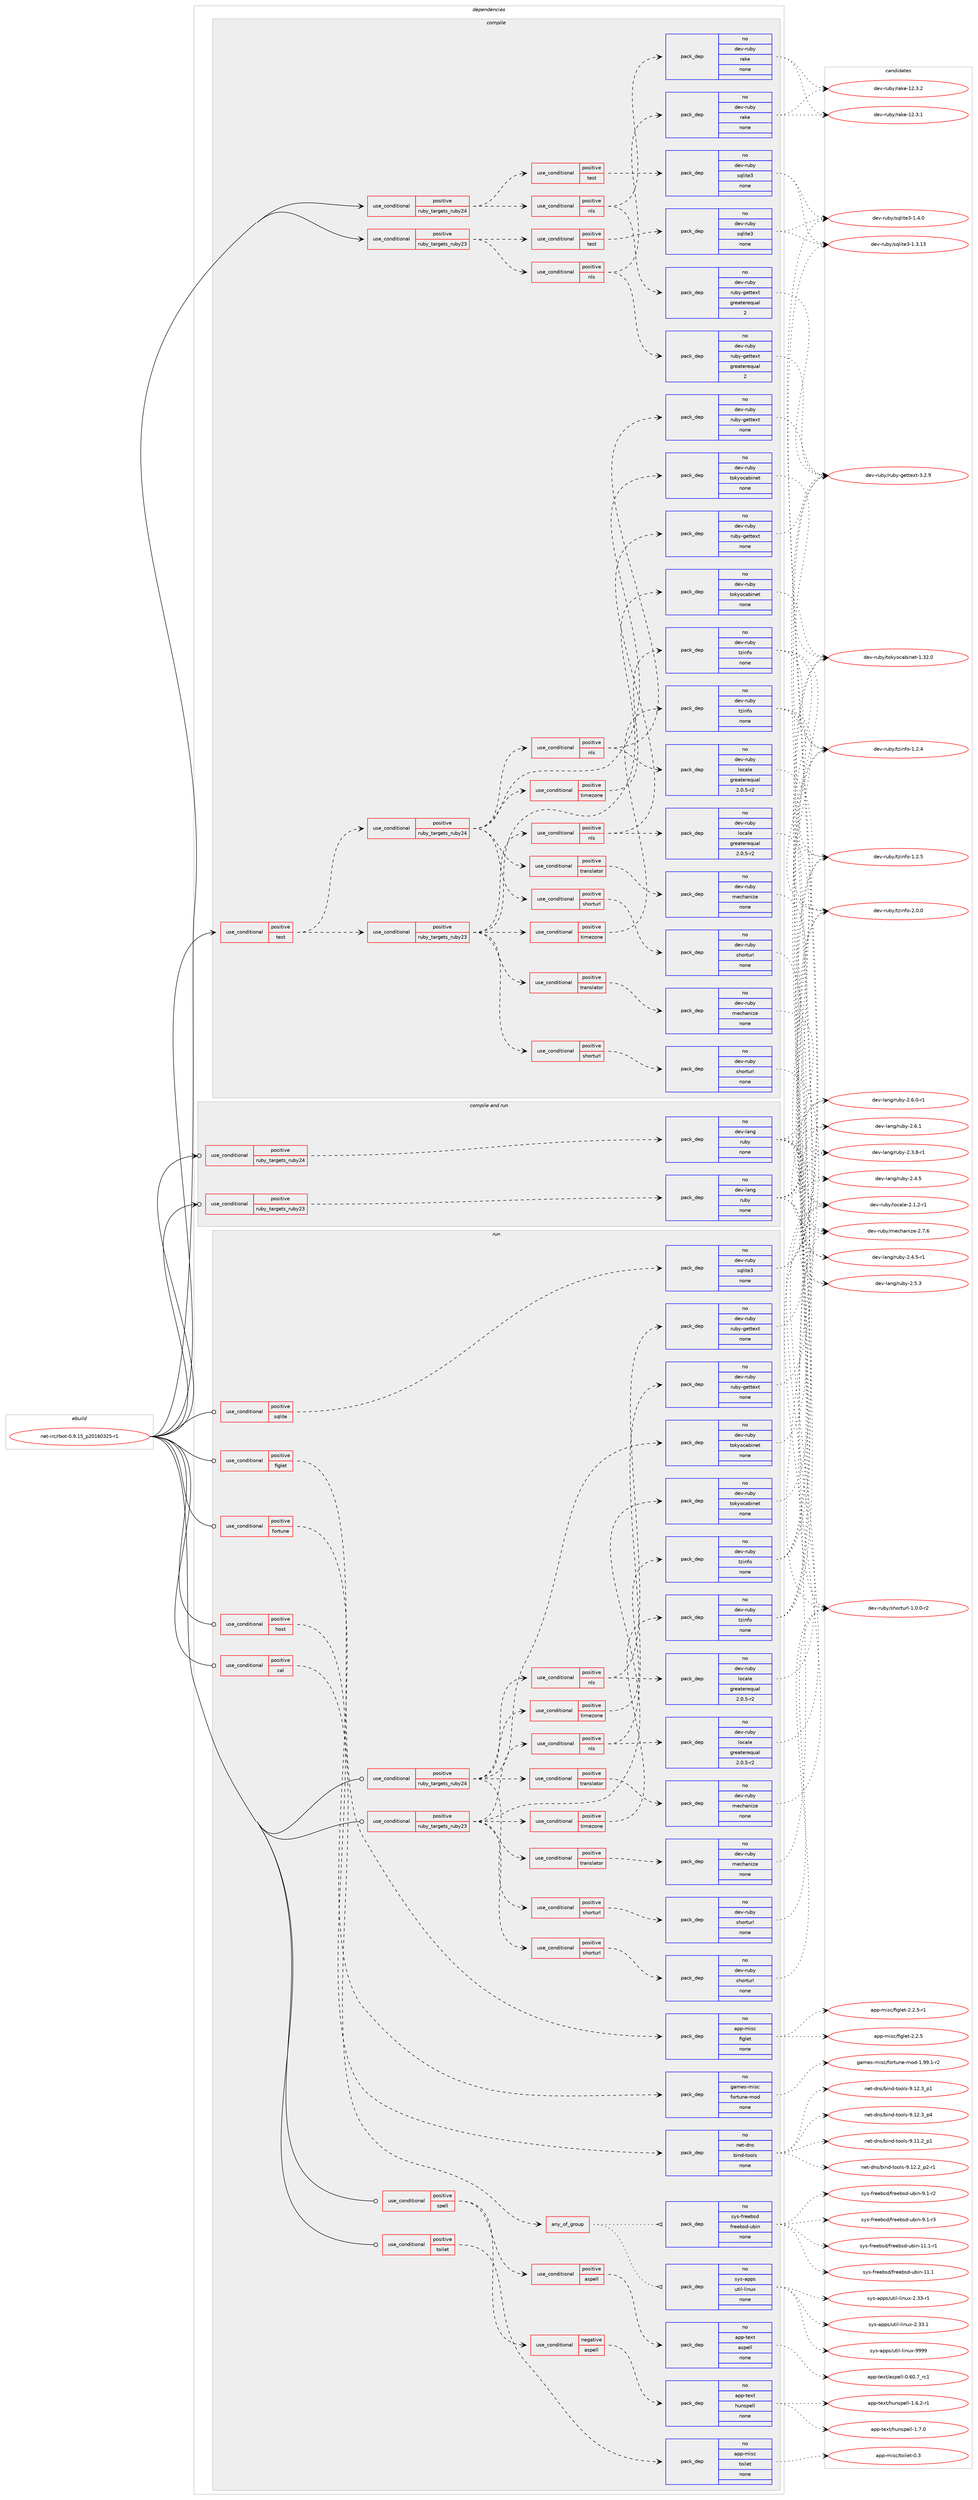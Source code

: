 digraph prolog {

# *************
# Graph options
# *************

newrank=true;
concentrate=true;
compound=true;
graph [rankdir=LR,fontname=Helvetica,fontsize=10,ranksep=1.5];#, ranksep=2.5, nodesep=0.2];
edge  [arrowhead=vee];
node  [fontname=Helvetica,fontsize=10];

# **********
# The ebuild
# **********

subgraph cluster_leftcol {
color=gray;
rank=same;
label=<<i>ebuild</i>>;
id [label="net-irc/rbot-0.9.15_p20160325-r1", color=red, width=4, href="../net-irc/rbot-0.9.15_p20160325-r1.svg"];
}

# ****************
# The dependencies
# ****************

subgraph cluster_midcol {
color=gray;
label=<<i>dependencies</i>>;
subgraph cluster_compile {
fillcolor="#eeeeee";
style=filled;
label=<<i>compile</i>>;
subgraph cond445640 {
dependency1657510 [label=<<TABLE BORDER="0" CELLBORDER="1" CELLSPACING="0" CELLPADDING="4"><TR><TD ROWSPAN="3" CELLPADDING="10">use_conditional</TD></TR><TR><TD>positive</TD></TR><TR><TD>ruby_targets_ruby23</TD></TR></TABLE>>, shape=none, color=red];
subgraph cond445641 {
dependency1657511 [label=<<TABLE BORDER="0" CELLBORDER="1" CELLSPACING="0" CELLPADDING="4"><TR><TD ROWSPAN="3" CELLPADDING="10">use_conditional</TD></TR><TR><TD>positive</TD></TR><TR><TD>test</TD></TR></TABLE>>, shape=none, color=red];
subgraph pack1185011 {
dependency1657512 [label=<<TABLE BORDER="0" CELLBORDER="1" CELLSPACING="0" CELLPADDING="4" WIDTH="220"><TR><TD ROWSPAN="6" CELLPADDING="30">pack_dep</TD></TR><TR><TD WIDTH="110">no</TD></TR><TR><TD>dev-ruby</TD></TR><TR><TD>sqlite3</TD></TR><TR><TD>none</TD></TR><TR><TD></TD></TR></TABLE>>, shape=none, color=blue];
}
dependency1657511:e -> dependency1657512:w [weight=20,style="dashed",arrowhead="vee"];
}
dependency1657510:e -> dependency1657511:w [weight=20,style="dashed",arrowhead="vee"];
subgraph cond445642 {
dependency1657513 [label=<<TABLE BORDER="0" CELLBORDER="1" CELLSPACING="0" CELLPADDING="4"><TR><TD ROWSPAN="3" CELLPADDING="10">use_conditional</TD></TR><TR><TD>positive</TD></TR><TR><TD>nls</TD></TR></TABLE>>, shape=none, color=red];
subgraph pack1185012 {
dependency1657514 [label=<<TABLE BORDER="0" CELLBORDER="1" CELLSPACING="0" CELLPADDING="4" WIDTH="220"><TR><TD ROWSPAN="6" CELLPADDING="30">pack_dep</TD></TR><TR><TD WIDTH="110">no</TD></TR><TR><TD>dev-ruby</TD></TR><TR><TD>ruby-gettext</TD></TR><TR><TD>greaterequal</TD></TR><TR><TD>2</TD></TR></TABLE>>, shape=none, color=blue];
}
dependency1657513:e -> dependency1657514:w [weight=20,style="dashed",arrowhead="vee"];
subgraph pack1185013 {
dependency1657515 [label=<<TABLE BORDER="0" CELLBORDER="1" CELLSPACING="0" CELLPADDING="4" WIDTH="220"><TR><TD ROWSPAN="6" CELLPADDING="30">pack_dep</TD></TR><TR><TD WIDTH="110">no</TD></TR><TR><TD>dev-ruby</TD></TR><TR><TD>rake</TD></TR><TR><TD>none</TD></TR><TR><TD></TD></TR></TABLE>>, shape=none, color=blue];
}
dependency1657513:e -> dependency1657515:w [weight=20,style="dashed",arrowhead="vee"];
}
dependency1657510:e -> dependency1657513:w [weight=20,style="dashed",arrowhead="vee"];
}
id:e -> dependency1657510:w [weight=20,style="solid",arrowhead="vee"];
subgraph cond445643 {
dependency1657516 [label=<<TABLE BORDER="0" CELLBORDER="1" CELLSPACING="0" CELLPADDING="4"><TR><TD ROWSPAN="3" CELLPADDING="10">use_conditional</TD></TR><TR><TD>positive</TD></TR><TR><TD>ruby_targets_ruby24</TD></TR></TABLE>>, shape=none, color=red];
subgraph cond445644 {
dependency1657517 [label=<<TABLE BORDER="0" CELLBORDER="1" CELLSPACING="0" CELLPADDING="4"><TR><TD ROWSPAN="3" CELLPADDING="10">use_conditional</TD></TR><TR><TD>positive</TD></TR><TR><TD>test</TD></TR></TABLE>>, shape=none, color=red];
subgraph pack1185014 {
dependency1657518 [label=<<TABLE BORDER="0" CELLBORDER="1" CELLSPACING="0" CELLPADDING="4" WIDTH="220"><TR><TD ROWSPAN="6" CELLPADDING="30">pack_dep</TD></TR><TR><TD WIDTH="110">no</TD></TR><TR><TD>dev-ruby</TD></TR><TR><TD>sqlite3</TD></TR><TR><TD>none</TD></TR><TR><TD></TD></TR></TABLE>>, shape=none, color=blue];
}
dependency1657517:e -> dependency1657518:w [weight=20,style="dashed",arrowhead="vee"];
}
dependency1657516:e -> dependency1657517:w [weight=20,style="dashed",arrowhead="vee"];
subgraph cond445645 {
dependency1657519 [label=<<TABLE BORDER="0" CELLBORDER="1" CELLSPACING="0" CELLPADDING="4"><TR><TD ROWSPAN="3" CELLPADDING="10">use_conditional</TD></TR><TR><TD>positive</TD></TR><TR><TD>nls</TD></TR></TABLE>>, shape=none, color=red];
subgraph pack1185015 {
dependency1657520 [label=<<TABLE BORDER="0" CELLBORDER="1" CELLSPACING="0" CELLPADDING="4" WIDTH="220"><TR><TD ROWSPAN="6" CELLPADDING="30">pack_dep</TD></TR><TR><TD WIDTH="110">no</TD></TR><TR><TD>dev-ruby</TD></TR><TR><TD>ruby-gettext</TD></TR><TR><TD>greaterequal</TD></TR><TR><TD>2</TD></TR></TABLE>>, shape=none, color=blue];
}
dependency1657519:e -> dependency1657520:w [weight=20,style="dashed",arrowhead="vee"];
subgraph pack1185016 {
dependency1657521 [label=<<TABLE BORDER="0" CELLBORDER="1" CELLSPACING="0" CELLPADDING="4" WIDTH="220"><TR><TD ROWSPAN="6" CELLPADDING="30">pack_dep</TD></TR><TR><TD WIDTH="110">no</TD></TR><TR><TD>dev-ruby</TD></TR><TR><TD>rake</TD></TR><TR><TD>none</TD></TR><TR><TD></TD></TR></TABLE>>, shape=none, color=blue];
}
dependency1657519:e -> dependency1657521:w [weight=20,style="dashed",arrowhead="vee"];
}
dependency1657516:e -> dependency1657519:w [weight=20,style="dashed",arrowhead="vee"];
}
id:e -> dependency1657516:w [weight=20,style="solid",arrowhead="vee"];
subgraph cond445646 {
dependency1657522 [label=<<TABLE BORDER="0" CELLBORDER="1" CELLSPACING="0" CELLPADDING="4"><TR><TD ROWSPAN="3" CELLPADDING="10">use_conditional</TD></TR><TR><TD>positive</TD></TR><TR><TD>test</TD></TR></TABLE>>, shape=none, color=red];
subgraph cond445647 {
dependency1657523 [label=<<TABLE BORDER="0" CELLBORDER="1" CELLSPACING="0" CELLPADDING="4"><TR><TD ROWSPAN="3" CELLPADDING="10">use_conditional</TD></TR><TR><TD>positive</TD></TR><TR><TD>ruby_targets_ruby23</TD></TR></TABLE>>, shape=none, color=red];
subgraph pack1185017 {
dependency1657524 [label=<<TABLE BORDER="0" CELLBORDER="1" CELLSPACING="0" CELLPADDING="4" WIDTH="220"><TR><TD ROWSPAN="6" CELLPADDING="30">pack_dep</TD></TR><TR><TD WIDTH="110">no</TD></TR><TR><TD>dev-ruby</TD></TR><TR><TD>tokyocabinet</TD></TR><TR><TD>none</TD></TR><TR><TD></TD></TR></TABLE>>, shape=none, color=blue];
}
dependency1657523:e -> dependency1657524:w [weight=20,style="dashed",arrowhead="vee"];
subgraph cond445648 {
dependency1657525 [label=<<TABLE BORDER="0" CELLBORDER="1" CELLSPACING="0" CELLPADDING="4"><TR><TD ROWSPAN="3" CELLPADDING="10">use_conditional</TD></TR><TR><TD>positive</TD></TR><TR><TD>timezone</TD></TR></TABLE>>, shape=none, color=red];
subgraph pack1185018 {
dependency1657526 [label=<<TABLE BORDER="0" CELLBORDER="1" CELLSPACING="0" CELLPADDING="4" WIDTH="220"><TR><TD ROWSPAN="6" CELLPADDING="30">pack_dep</TD></TR><TR><TD WIDTH="110">no</TD></TR><TR><TD>dev-ruby</TD></TR><TR><TD>tzinfo</TD></TR><TR><TD>none</TD></TR><TR><TD></TD></TR></TABLE>>, shape=none, color=blue];
}
dependency1657525:e -> dependency1657526:w [weight=20,style="dashed",arrowhead="vee"];
}
dependency1657523:e -> dependency1657525:w [weight=20,style="dashed",arrowhead="vee"];
subgraph cond445649 {
dependency1657527 [label=<<TABLE BORDER="0" CELLBORDER="1" CELLSPACING="0" CELLPADDING="4"><TR><TD ROWSPAN="3" CELLPADDING="10">use_conditional</TD></TR><TR><TD>positive</TD></TR><TR><TD>translator</TD></TR></TABLE>>, shape=none, color=red];
subgraph pack1185019 {
dependency1657528 [label=<<TABLE BORDER="0" CELLBORDER="1" CELLSPACING="0" CELLPADDING="4" WIDTH="220"><TR><TD ROWSPAN="6" CELLPADDING="30">pack_dep</TD></TR><TR><TD WIDTH="110">no</TD></TR><TR><TD>dev-ruby</TD></TR><TR><TD>mechanize</TD></TR><TR><TD>none</TD></TR><TR><TD></TD></TR></TABLE>>, shape=none, color=blue];
}
dependency1657527:e -> dependency1657528:w [weight=20,style="dashed",arrowhead="vee"];
}
dependency1657523:e -> dependency1657527:w [weight=20,style="dashed",arrowhead="vee"];
subgraph cond445650 {
dependency1657529 [label=<<TABLE BORDER="0" CELLBORDER="1" CELLSPACING="0" CELLPADDING="4"><TR><TD ROWSPAN="3" CELLPADDING="10">use_conditional</TD></TR><TR><TD>positive</TD></TR><TR><TD>shorturl</TD></TR></TABLE>>, shape=none, color=red];
subgraph pack1185020 {
dependency1657530 [label=<<TABLE BORDER="0" CELLBORDER="1" CELLSPACING="0" CELLPADDING="4" WIDTH="220"><TR><TD ROWSPAN="6" CELLPADDING="30">pack_dep</TD></TR><TR><TD WIDTH="110">no</TD></TR><TR><TD>dev-ruby</TD></TR><TR><TD>shorturl</TD></TR><TR><TD>none</TD></TR><TR><TD></TD></TR></TABLE>>, shape=none, color=blue];
}
dependency1657529:e -> dependency1657530:w [weight=20,style="dashed",arrowhead="vee"];
}
dependency1657523:e -> dependency1657529:w [weight=20,style="dashed",arrowhead="vee"];
subgraph cond445651 {
dependency1657531 [label=<<TABLE BORDER="0" CELLBORDER="1" CELLSPACING="0" CELLPADDING="4"><TR><TD ROWSPAN="3" CELLPADDING="10">use_conditional</TD></TR><TR><TD>positive</TD></TR><TR><TD>nls</TD></TR></TABLE>>, shape=none, color=red];
subgraph pack1185021 {
dependency1657532 [label=<<TABLE BORDER="0" CELLBORDER="1" CELLSPACING="0" CELLPADDING="4" WIDTH="220"><TR><TD ROWSPAN="6" CELLPADDING="30">pack_dep</TD></TR><TR><TD WIDTH="110">no</TD></TR><TR><TD>dev-ruby</TD></TR><TR><TD>ruby-gettext</TD></TR><TR><TD>none</TD></TR><TR><TD></TD></TR></TABLE>>, shape=none, color=blue];
}
dependency1657531:e -> dependency1657532:w [weight=20,style="dashed",arrowhead="vee"];
subgraph pack1185022 {
dependency1657533 [label=<<TABLE BORDER="0" CELLBORDER="1" CELLSPACING="0" CELLPADDING="4" WIDTH="220"><TR><TD ROWSPAN="6" CELLPADDING="30">pack_dep</TD></TR><TR><TD WIDTH="110">no</TD></TR><TR><TD>dev-ruby</TD></TR><TR><TD>locale</TD></TR><TR><TD>greaterequal</TD></TR><TR><TD>2.0.5-r2</TD></TR></TABLE>>, shape=none, color=blue];
}
dependency1657531:e -> dependency1657533:w [weight=20,style="dashed",arrowhead="vee"];
}
dependency1657523:e -> dependency1657531:w [weight=20,style="dashed",arrowhead="vee"];
}
dependency1657522:e -> dependency1657523:w [weight=20,style="dashed",arrowhead="vee"];
subgraph cond445652 {
dependency1657534 [label=<<TABLE BORDER="0" CELLBORDER="1" CELLSPACING="0" CELLPADDING="4"><TR><TD ROWSPAN="3" CELLPADDING="10">use_conditional</TD></TR><TR><TD>positive</TD></TR><TR><TD>ruby_targets_ruby24</TD></TR></TABLE>>, shape=none, color=red];
subgraph pack1185023 {
dependency1657535 [label=<<TABLE BORDER="0" CELLBORDER="1" CELLSPACING="0" CELLPADDING="4" WIDTH="220"><TR><TD ROWSPAN="6" CELLPADDING="30">pack_dep</TD></TR><TR><TD WIDTH="110">no</TD></TR><TR><TD>dev-ruby</TD></TR><TR><TD>tokyocabinet</TD></TR><TR><TD>none</TD></TR><TR><TD></TD></TR></TABLE>>, shape=none, color=blue];
}
dependency1657534:e -> dependency1657535:w [weight=20,style="dashed",arrowhead="vee"];
subgraph cond445653 {
dependency1657536 [label=<<TABLE BORDER="0" CELLBORDER="1" CELLSPACING="0" CELLPADDING="4"><TR><TD ROWSPAN="3" CELLPADDING="10">use_conditional</TD></TR><TR><TD>positive</TD></TR><TR><TD>timezone</TD></TR></TABLE>>, shape=none, color=red];
subgraph pack1185024 {
dependency1657537 [label=<<TABLE BORDER="0" CELLBORDER="1" CELLSPACING="0" CELLPADDING="4" WIDTH="220"><TR><TD ROWSPAN="6" CELLPADDING="30">pack_dep</TD></TR><TR><TD WIDTH="110">no</TD></TR><TR><TD>dev-ruby</TD></TR><TR><TD>tzinfo</TD></TR><TR><TD>none</TD></TR><TR><TD></TD></TR></TABLE>>, shape=none, color=blue];
}
dependency1657536:e -> dependency1657537:w [weight=20,style="dashed",arrowhead="vee"];
}
dependency1657534:e -> dependency1657536:w [weight=20,style="dashed",arrowhead="vee"];
subgraph cond445654 {
dependency1657538 [label=<<TABLE BORDER="0" CELLBORDER="1" CELLSPACING="0" CELLPADDING="4"><TR><TD ROWSPAN="3" CELLPADDING="10">use_conditional</TD></TR><TR><TD>positive</TD></TR><TR><TD>translator</TD></TR></TABLE>>, shape=none, color=red];
subgraph pack1185025 {
dependency1657539 [label=<<TABLE BORDER="0" CELLBORDER="1" CELLSPACING="0" CELLPADDING="4" WIDTH="220"><TR><TD ROWSPAN="6" CELLPADDING="30">pack_dep</TD></TR><TR><TD WIDTH="110">no</TD></TR><TR><TD>dev-ruby</TD></TR><TR><TD>mechanize</TD></TR><TR><TD>none</TD></TR><TR><TD></TD></TR></TABLE>>, shape=none, color=blue];
}
dependency1657538:e -> dependency1657539:w [weight=20,style="dashed",arrowhead="vee"];
}
dependency1657534:e -> dependency1657538:w [weight=20,style="dashed",arrowhead="vee"];
subgraph cond445655 {
dependency1657540 [label=<<TABLE BORDER="0" CELLBORDER="1" CELLSPACING="0" CELLPADDING="4"><TR><TD ROWSPAN="3" CELLPADDING="10">use_conditional</TD></TR><TR><TD>positive</TD></TR><TR><TD>shorturl</TD></TR></TABLE>>, shape=none, color=red];
subgraph pack1185026 {
dependency1657541 [label=<<TABLE BORDER="0" CELLBORDER="1" CELLSPACING="0" CELLPADDING="4" WIDTH="220"><TR><TD ROWSPAN="6" CELLPADDING="30">pack_dep</TD></TR><TR><TD WIDTH="110">no</TD></TR><TR><TD>dev-ruby</TD></TR><TR><TD>shorturl</TD></TR><TR><TD>none</TD></TR><TR><TD></TD></TR></TABLE>>, shape=none, color=blue];
}
dependency1657540:e -> dependency1657541:w [weight=20,style="dashed",arrowhead="vee"];
}
dependency1657534:e -> dependency1657540:w [weight=20,style="dashed",arrowhead="vee"];
subgraph cond445656 {
dependency1657542 [label=<<TABLE BORDER="0" CELLBORDER="1" CELLSPACING="0" CELLPADDING="4"><TR><TD ROWSPAN="3" CELLPADDING="10">use_conditional</TD></TR><TR><TD>positive</TD></TR><TR><TD>nls</TD></TR></TABLE>>, shape=none, color=red];
subgraph pack1185027 {
dependency1657543 [label=<<TABLE BORDER="0" CELLBORDER="1" CELLSPACING="0" CELLPADDING="4" WIDTH="220"><TR><TD ROWSPAN="6" CELLPADDING="30">pack_dep</TD></TR><TR><TD WIDTH="110">no</TD></TR><TR><TD>dev-ruby</TD></TR><TR><TD>ruby-gettext</TD></TR><TR><TD>none</TD></TR><TR><TD></TD></TR></TABLE>>, shape=none, color=blue];
}
dependency1657542:e -> dependency1657543:w [weight=20,style="dashed",arrowhead="vee"];
subgraph pack1185028 {
dependency1657544 [label=<<TABLE BORDER="0" CELLBORDER="1" CELLSPACING="0" CELLPADDING="4" WIDTH="220"><TR><TD ROWSPAN="6" CELLPADDING="30">pack_dep</TD></TR><TR><TD WIDTH="110">no</TD></TR><TR><TD>dev-ruby</TD></TR><TR><TD>locale</TD></TR><TR><TD>greaterequal</TD></TR><TR><TD>2.0.5-r2</TD></TR></TABLE>>, shape=none, color=blue];
}
dependency1657542:e -> dependency1657544:w [weight=20,style="dashed",arrowhead="vee"];
}
dependency1657534:e -> dependency1657542:w [weight=20,style="dashed",arrowhead="vee"];
}
dependency1657522:e -> dependency1657534:w [weight=20,style="dashed",arrowhead="vee"];
}
id:e -> dependency1657522:w [weight=20,style="solid",arrowhead="vee"];
}
subgraph cluster_compileandrun {
fillcolor="#eeeeee";
style=filled;
label=<<i>compile and run</i>>;
subgraph cond445657 {
dependency1657545 [label=<<TABLE BORDER="0" CELLBORDER="1" CELLSPACING="0" CELLPADDING="4"><TR><TD ROWSPAN="3" CELLPADDING="10">use_conditional</TD></TR><TR><TD>positive</TD></TR><TR><TD>ruby_targets_ruby23</TD></TR></TABLE>>, shape=none, color=red];
subgraph pack1185029 {
dependency1657546 [label=<<TABLE BORDER="0" CELLBORDER="1" CELLSPACING="0" CELLPADDING="4" WIDTH="220"><TR><TD ROWSPAN="6" CELLPADDING="30">pack_dep</TD></TR><TR><TD WIDTH="110">no</TD></TR><TR><TD>dev-lang</TD></TR><TR><TD>ruby</TD></TR><TR><TD>none</TD></TR><TR><TD></TD></TR></TABLE>>, shape=none, color=blue];
}
dependency1657545:e -> dependency1657546:w [weight=20,style="dashed",arrowhead="vee"];
}
id:e -> dependency1657545:w [weight=20,style="solid",arrowhead="odotvee"];
subgraph cond445658 {
dependency1657547 [label=<<TABLE BORDER="0" CELLBORDER="1" CELLSPACING="0" CELLPADDING="4"><TR><TD ROWSPAN="3" CELLPADDING="10">use_conditional</TD></TR><TR><TD>positive</TD></TR><TR><TD>ruby_targets_ruby24</TD></TR></TABLE>>, shape=none, color=red];
subgraph pack1185030 {
dependency1657548 [label=<<TABLE BORDER="0" CELLBORDER="1" CELLSPACING="0" CELLPADDING="4" WIDTH="220"><TR><TD ROWSPAN="6" CELLPADDING="30">pack_dep</TD></TR><TR><TD WIDTH="110">no</TD></TR><TR><TD>dev-lang</TD></TR><TR><TD>ruby</TD></TR><TR><TD>none</TD></TR><TR><TD></TD></TR></TABLE>>, shape=none, color=blue];
}
dependency1657547:e -> dependency1657548:w [weight=20,style="dashed",arrowhead="vee"];
}
id:e -> dependency1657547:w [weight=20,style="solid",arrowhead="odotvee"];
}
subgraph cluster_run {
fillcolor="#eeeeee";
style=filled;
label=<<i>run</i>>;
subgraph cond445659 {
dependency1657549 [label=<<TABLE BORDER="0" CELLBORDER="1" CELLSPACING="0" CELLPADDING="4"><TR><TD ROWSPAN="3" CELLPADDING="10">use_conditional</TD></TR><TR><TD>positive</TD></TR><TR><TD>cal</TD></TR></TABLE>>, shape=none, color=red];
subgraph any26072 {
dependency1657550 [label=<<TABLE BORDER="0" CELLBORDER="1" CELLSPACING="0" CELLPADDING="4"><TR><TD CELLPADDING="10">any_of_group</TD></TR></TABLE>>, shape=none, color=red];subgraph pack1185031 {
dependency1657551 [label=<<TABLE BORDER="0" CELLBORDER="1" CELLSPACING="0" CELLPADDING="4" WIDTH="220"><TR><TD ROWSPAN="6" CELLPADDING="30">pack_dep</TD></TR><TR><TD WIDTH="110">no</TD></TR><TR><TD>sys-apps</TD></TR><TR><TD>util-linux</TD></TR><TR><TD>none</TD></TR><TR><TD></TD></TR></TABLE>>, shape=none, color=blue];
}
dependency1657550:e -> dependency1657551:w [weight=20,style="dotted",arrowhead="oinv"];
subgraph pack1185032 {
dependency1657552 [label=<<TABLE BORDER="0" CELLBORDER="1" CELLSPACING="0" CELLPADDING="4" WIDTH="220"><TR><TD ROWSPAN="6" CELLPADDING="30">pack_dep</TD></TR><TR><TD WIDTH="110">no</TD></TR><TR><TD>sys-freebsd</TD></TR><TR><TD>freebsd-ubin</TD></TR><TR><TD>none</TD></TR><TR><TD></TD></TR></TABLE>>, shape=none, color=blue];
}
dependency1657550:e -> dependency1657552:w [weight=20,style="dotted",arrowhead="oinv"];
}
dependency1657549:e -> dependency1657550:w [weight=20,style="dashed",arrowhead="vee"];
}
id:e -> dependency1657549:w [weight=20,style="solid",arrowhead="odot"];
subgraph cond445660 {
dependency1657553 [label=<<TABLE BORDER="0" CELLBORDER="1" CELLSPACING="0" CELLPADDING="4"><TR><TD ROWSPAN="3" CELLPADDING="10">use_conditional</TD></TR><TR><TD>positive</TD></TR><TR><TD>figlet</TD></TR></TABLE>>, shape=none, color=red];
subgraph pack1185033 {
dependency1657554 [label=<<TABLE BORDER="0" CELLBORDER="1" CELLSPACING="0" CELLPADDING="4" WIDTH="220"><TR><TD ROWSPAN="6" CELLPADDING="30">pack_dep</TD></TR><TR><TD WIDTH="110">no</TD></TR><TR><TD>app-misc</TD></TR><TR><TD>figlet</TD></TR><TR><TD>none</TD></TR><TR><TD></TD></TR></TABLE>>, shape=none, color=blue];
}
dependency1657553:e -> dependency1657554:w [weight=20,style="dashed",arrowhead="vee"];
}
id:e -> dependency1657553:w [weight=20,style="solid",arrowhead="odot"];
subgraph cond445661 {
dependency1657555 [label=<<TABLE BORDER="0" CELLBORDER="1" CELLSPACING="0" CELLPADDING="4"><TR><TD ROWSPAN="3" CELLPADDING="10">use_conditional</TD></TR><TR><TD>positive</TD></TR><TR><TD>fortune</TD></TR></TABLE>>, shape=none, color=red];
subgraph pack1185034 {
dependency1657556 [label=<<TABLE BORDER="0" CELLBORDER="1" CELLSPACING="0" CELLPADDING="4" WIDTH="220"><TR><TD ROWSPAN="6" CELLPADDING="30">pack_dep</TD></TR><TR><TD WIDTH="110">no</TD></TR><TR><TD>games-misc</TD></TR><TR><TD>fortune-mod</TD></TR><TR><TD>none</TD></TR><TR><TD></TD></TR></TABLE>>, shape=none, color=blue];
}
dependency1657555:e -> dependency1657556:w [weight=20,style="dashed",arrowhead="vee"];
}
id:e -> dependency1657555:w [weight=20,style="solid",arrowhead="odot"];
subgraph cond445662 {
dependency1657557 [label=<<TABLE BORDER="0" CELLBORDER="1" CELLSPACING="0" CELLPADDING="4"><TR><TD ROWSPAN="3" CELLPADDING="10">use_conditional</TD></TR><TR><TD>positive</TD></TR><TR><TD>host</TD></TR></TABLE>>, shape=none, color=red];
subgraph pack1185035 {
dependency1657558 [label=<<TABLE BORDER="0" CELLBORDER="1" CELLSPACING="0" CELLPADDING="4" WIDTH="220"><TR><TD ROWSPAN="6" CELLPADDING="30">pack_dep</TD></TR><TR><TD WIDTH="110">no</TD></TR><TR><TD>net-dns</TD></TR><TR><TD>bind-tools</TD></TR><TR><TD>none</TD></TR><TR><TD></TD></TR></TABLE>>, shape=none, color=blue];
}
dependency1657557:e -> dependency1657558:w [weight=20,style="dashed",arrowhead="vee"];
}
id:e -> dependency1657557:w [weight=20,style="solid",arrowhead="odot"];
subgraph cond445663 {
dependency1657559 [label=<<TABLE BORDER="0" CELLBORDER="1" CELLSPACING="0" CELLPADDING="4"><TR><TD ROWSPAN="3" CELLPADDING="10">use_conditional</TD></TR><TR><TD>positive</TD></TR><TR><TD>ruby_targets_ruby23</TD></TR></TABLE>>, shape=none, color=red];
subgraph pack1185036 {
dependency1657560 [label=<<TABLE BORDER="0" CELLBORDER="1" CELLSPACING="0" CELLPADDING="4" WIDTH="220"><TR><TD ROWSPAN="6" CELLPADDING="30">pack_dep</TD></TR><TR><TD WIDTH="110">no</TD></TR><TR><TD>dev-ruby</TD></TR><TR><TD>tokyocabinet</TD></TR><TR><TD>none</TD></TR><TR><TD></TD></TR></TABLE>>, shape=none, color=blue];
}
dependency1657559:e -> dependency1657560:w [weight=20,style="dashed",arrowhead="vee"];
subgraph cond445664 {
dependency1657561 [label=<<TABLE BORDER="0" CELLBORDER="1" CELLSPACING="0" CELLPADDING="4"><TR><TD ROWSPAN="3" CELLPADDING="10">use_conditional</TD></TR><TR><TD>positive</TD></TR><TR><TD>timezone</TD></TR></TABLE>>, shape=none, color=red];
subgraph pack1185037 {
dependency1657562 [label=<<TABLE BORDER="0" CELLBORDER="1" CELLSPACING="0" CELLPADDING="4" WIDTH="220"><TR><TD ROWSPAN="6" CELLPADDING="30">pack_dep</TD></TR><TR><TD WIDTH="110">no</TD></TR><TR><TD>dev-ruby</TD></TR><TR><TD>tzinfo</TD></TR><TR><TD>none</TD></TR><TR><TD></TD></TR></TABLE>>, shape=none, color=blue];
}
dependency1657561:e -> dependency1657562:w [weight=20,style="dashed",arrowhead="vee"];
}
dependency1657559:e -> dependency1657561:w [weight=20,style="dashed",arrowhead="vee"];
subgraph cond445665 {
dependency1657563 [label=<<TABLE BORDER="0" CELLBORDER="1" CELLSPACING="0" CELLPADDING="4"><TR><TD ROWSPAN="3" CELLPADDING="10">use_conditional</TD></TR><TR><TD>positive</TD></TR><TR><TD>translator</TD></TR></TABLE>>, shape=none, color=red];
subgraph pack1185038 {
dependency1657564 [label=<<TABLE BORDER="0" CELLBORDER="1" CELLSPACING="0" CELLPADDING="4" WIDTH="220"><TR><TD ROWSPAN="6" CELLPADDING="30">pack_dep</TD></TR><TR><TD WIDTH="110">no</TD></TR><TR><TD>dev-ruby</TD></TR><TR><TD>mechanize</TD></TR><TR><TD>none</TD></TR><TR><TD></TD></TR></TABLE>>, shape=none, color=blue];
}
dependency1657563:e -> dependency1657564:w [weight=20,style="dashed",arrowhead="vee"];
}
dependency1657559:e -> dependency1657563:w [weight=20,style="dashed",arrowhead="vee"];
subgraph cond445666 {
dependency1657565 [label=<<TABLE BORDER="0" CELLBORDER="1" CELLSPACING="0" CELLPADDING="4"><TR><TD ROWSPAN="3" CELLPADDING="10">use_conditional</TD></TR><TR><TD>positive</TD></TR><TR><TD>shorturl</TD></TR></TABLE>>, shape=none, color=red];
subgraph pack1185039 {
dependency1657566 [label=<<TABLE BORDER="0" CELLBORDER="1" CELLSPACING="0" CELLPADDING="4" WIDTH="220"><TR><TD ROWSPAN="6" CELLPADDING="30">pack_dep</TD></TR><TR><TD WIDTH="110">no</TD></TR><TR><TD>dev-ruby</TD></TR><TR><TD>shorturl</TD></TR><TR><TD>none</TD></TR><TR><TD></TD></TR></TABLE>>, shape=none, color=blue];
}
dependency1657565:e -> dependency1657566:w [weight=20,style="dashed",arrowhead="vee"];
}
dependency1657559:e -> dependency1657565:w [weight=20,style="dashed",arrowhead="vee"];
subgraph cond445667 {
dependency1657567 [label=<<TABLE BORDER="0" CELLBORDER="1" CELLSPACING="0" CELLPADDING="4"><TR><TD ROWSPAN="3" CELLPADDING="10">use_conditional</TD></TR><TR><TD>positive</TD></TR><TR><TD>nls</TD></TR></TABLE>>, shape=none, color=red];
subgraph pack1185040 {
dependency1657568 [label=<<TABLE BORDER="0" CELLBORDER="1" CELLSPACING="0" CELLPADDING="4" WIDTH="220"><TR><TD ROWSPAN="6" CELLPADDING="30">pack_dep</TD></TR><TR><TD WIDTH="110">no</TD></TR><TR><TD>dev-ruby</TD></TR><TR><TD>ruby-gettext</TD></TR><TR><TD>none</TD></TR><TR><TD></TD></TR></TABLE>>, shape=none, color=blue];
}
dependency1657567:e -> dependency1657568:w [weight=20,style="dashed",arrowhead="vee"];
subgraph pack1185041 {
dependency1657569 [label=<<TABLE BORDER="0" CELLBORDER="1" CELLSPACING="0" CELLPADDING="4" WIDTH="220"><TR><TD ROWSPAN="6" CELLPADDING="30">pack_dep</TD></TR><TR><TD WIDTH="110">no</TD></TR><TR><TD>dev-ruby</TD></TR><TR><TD>locale</TD></TR><TR><TD>greaterequal</TD></TR><TR><TD>2.0.5-r2</TD></TR></TABLE>>, shape=none, color=blue];
}
dependency1657567:e -> dependency1657569:w [weight=20,style="dashed",arrowhead="vee"];
}
dependency1657559:e -> dependency1657567:w [weight=20,style="dashed",arrowhead="vee"];
}
id:e -> dependency1657559:w [weight=20,style="solid",arrowhead="odot"];
subgraph cond445668 {
dependency1657570 [label=<<TABLE BORDER="0" CELLBORDER="1" CELLSPACING="0" CELLPADDING="4"><TR><TD ROWSPAN="3" CELLPADDING="10">use_conditional</TD></TR><TR><TD>positive</TD></TR><TR><TD>ruby_targets_ruby24</TD></TR></TABLE>>, shape=none, color=red];
subgraph pack1185042 {
dependency1657571 [label=<<TABLE BORDER="0" CELLBORDER="1" CELLSPACING="0" CELLPADDING="4" WIDTH="220"><TR><TD ROWSPAN="6" CELLPADDING="30">pack_dep</TD></TR><TR><TD WIDTH="110">no</TD></TR><TR><TD>dev-ruby</TD></TR><TR><TD>tokyocabinet</TD></TR><TR><TD>none</TD></TR><TR><TD></TD></TR></TABLE>>, shape=none, color=blue];
}
dependency1657570:e -> dependency1657571:w [weight=20,style="dashed",arrowhead="vee"];
subgraph cond445669 {
dependency1657572 [label=<<TABLE BORDER="0" CELLBORDER="1" CELLSPACING="0" CELLPADDING="4"><TR><TD ROWSPAN="3" CELLPADDING="10">use_conditional</TD></TR><TR><TD>positive</TD></TR><TR><TD>timezone</TD></TR></TABLE>>, shape=none, color=red];
subgraph pack1185043 {
dependency1657573 [label=<<TABLE BORDER="0" CELLBORDER="1" CELLSPACING="0" CELLPADDING="4" WIDTH="220"><TR><TD ROWSPAN="6" CELLPADDING="30">pack_dep</TD></TR><TR><TD WIDTH="110">no</TD></TR><TR><TD>dev-ruby</TD></TR><TR><TD>tzinfo</TD></TR><TR><TD>none</TD></TR><TR><TD></TD></TR></TABLE>>, shape=none, color=blue];
}
dependency1657572:e -> dependency1657573:w [weight=20,style="dashed",arrowhead="vee"];
}
dependency1657570:e -> dependency1657572:w [weight=20,style="dashed",arrowhead="vee"];
subgraph cond445670 {
dependency1657574 [label=<<TABLE BORDER="0" CELLBORDER="1" CELLSPACING="0" CELLPADDING="4"><TR><TD ROWSPAN="3" CELLPADDING="10">use_conditional</TD></TR><TR><TD>positive</TD></TR><TR><TD>translator</TD></TR></TABLE>>, shape=none, color=red];
subgraph pack1185044 {
dependency1657575 [label=<<TABLE BORDER="0" CELLBORDER="1" CELLSPACING="0" CELLPADDING="4" WIDTH="220"><TR><TD ROWSPAN="6" CELLPADDING="30">pack_dep</TD></TR><TR><TD WIDTH="110">no</TD></TR><TR><TD>dev-ruby</TD></TR><TR><TD>mechanize</TD></TR><TR><TD>none</TD></TR><TR><TD></TD></TR></TABLE>>, shape=none, color=blue];
}
dependency1657574:e -> dependency1657575:w [weight=20,style="dashed",arrowhead="vee"];
}
dependency1657570:e -> dependency1657574:w [weight=20,style="dashed",arrowhead="vee"];
subgraph cond445671 {
dependency1657576 [label=<<TABLE BORDER="0" CELLBORDER="1" CELLSPACING="0" CELLPADDING="4"><TR><TD ROWSPAN="3" CELLPADDING="10">use_conditional</TD></TR><TR><TD>positive</TD></TR><TR><TD>shorturl</TD></TR></TABLE>>, shape=none, color=red];
subgraph pack1185045 {
dependency1657577 [label=<<TABLE BORDER="0" CELLBORDER="1" CELLSPACING="0" CELLPADDING="4" WIDTH="220"><TR><TD ROWSPAN="6" CELLPADDING="30">pack_dep</TD></TR><TR><TD WIDTH="110">no</TD></TR><TR><TD>dev-ruby</TD></TR><TR><TD>shorturl</TD></TR><TR><TD>none</TD></TR><TR><TD></TD></TR></TABLE>>, shape=none, color=blue];
}
dependency1657576:e -> dependency1657577:w [weight=20,style="dashed",arrowhead="vee"];
}
dependency1657570:e -> dependency1657576:w [weight=20,style="dashed",arrowhead="vee"];
subgraph cond445672 {
dependency1657578 [label=<<TABLE BORDER="0" CELLBORDER="1" CELLSPACING="0" CELLPADDING="4"><TR><TD ROWSPAN="3" CELLPADDING="10">use_conditional</TD></TR><TR><TD>positive</TD></TR><TR><TD>nls</TD></TR></TABLE>>, shape=none, color=red];
subgraph pack1185046 {
dependency1657579 [label=<<TABLE BORDER="0" CELLBORDER="1" CELLSPACING="0" CELLPADDING="4" WIDTH="220"><TR><TD ROWSPAN="6" CELLPADDING="30">pack_dep</TD></TR><TR><TD WIDTH="110">no</TD></TR><TR><TD>dev-ruby</TD></TR><TR><TD>ruby-gettext</TD></TR><TR><TD>none</TD></TR><TR><TD></TD></TR></TABLE>>, shape=none, color=blue];
}
dependency1657578:e -> dependency1657579:w [weight=20,style="dashed",arrowhead="vee"];
subgraph pack1185047 {
dependency1657580 [label=<<TABLE BORDER="0" CELLBORDER="1" CELLSPACING="0" CELLPADDING="4" WIDTH="220"><TR><TD ROWSPAN="6" CELLPADDING="30">pack_dep</TD></TR><TR><TD WIDTH="110">no</TD></TR><TR><TD>dev-ruby</TD></TR><TR><TD>locale</TD></TR><TR><TD>greaterequal</TD></TR><TR><TD>2.0.5-r2</TD></TR></TABLE>>, shape=none, color=blue];
}
dependency1657578:e -> dependency1657580:w [weight=20,style="dashed",arrowhead="vee"];
}
dependency1657570:e -> dependency1657578:w [weight=20,style="dashed",arrowhead="vee"];
}
id:e -> dependency1657570:w [weight=20,style="solid",arrowhead="odot"];
subgraph cond445673 {
dependency1657581 [label=<<TABLE BORDER="0" CELLBORDER="1" CELLSPACING="0" CELLPADDING="4"><TR><TD ROWSPAN="3" CELLPADDING="10">use_conditional</TD></TR><TR><TD>positive</TD></TR><TR><TD>spell</TD></TR></TABLE>>, shape=none, color=red];
subgraph cond445674 {
dependency1657582 [label=<<TABLE BORDER="0" CELLBORDER="1" CELLSPACING="0" CELLPADDING="4"><TR><TD ROWSPAN="3" CELLPADDING="10">use_conditional</TD></TR><TR><TD>positive</TD></TR><TR><TD>aspell</TD></TR></TABLE>>, shape=none, color=red];
subgraph pack1185048 {
dependency1657583 [label=<<TABLE BORDER="0" CELLBORDER="1" CELLSPACING="0" CELLPADDING="4" WIDTH="220"><TR><TD ROWSPAN="6" CELLPADDING="30">pack_dep</TD></TR><TR><TD WIDTH="110">no</TD></TR><TR><TD>app-text</TD></TR><TR><TD>aspell</TD></TR><TR><TD>none</TD></TR><TR><TD></TD></TR></TABLE>>, shape=none, color=blue];
}
dependency1657582:e -> dependency1657583:w [weight=20,style="dashed",arrowhead="vee"];
}
dependency1657581:e -> dependency1657582:w [weight=20,style="dashed",arrowhead="vee"];
subgraph cond445675 {
dependency1657584 [label=<<TABLE BORDER="0" CELLBORDER="1" CELLSPACING="0" CELLPADDING="4"><TR><TD ROWSPAN="3" CELLPADDING="10">use_conditional</TD></TR><TR><TD>negative</TD></TR><TR><TD>aspell</TD></TR></TABLE>>, shape=none, color=red];
subgraph pack1185049 {
dependency1657585 [label=<<TABLE BORDER="0" CELLBORDER="1" CELLSPACING="0" CELLPADDING="4" WIDTH="220"><TR><TD ROWSPAN="6" CELLPADDING="30">pack_dep</TD></TR><TR><TD WIDTH="110">no</TD></TR><TR><TD>app-text</TD></TR><TR><TD>hunspell</TD></TR><TR><TD>none</TD></TR><TR><TD></TD></TR></TABLE>>, shape=none, color=blue];
}
dependency1657584:e -> dependency1657585:w [weight=20,style="dashed",arrowhead="vee"];
}
dependency1657581:e -> dependency1657584:w [weight=20,style="dashed",arrowhead="vee"];
}
id:e -> dependency1657581:w [weight=20,style="solid",arrowhead="odot"];
subgraph cond445676 {
dependency1657586 [label=<<TABLE BORDER="0" CELLBORDER="1" CELLSPACING="0" CELLPADDING="4"><TR><TD ROWSPAN="3" CELLPADDING="10">use_conditional</TD></TR><TR><TD>positive</TD></TR><TR><TD>sqlite</TD></TR></TABLE>>, shape=none, color=red];
subgraph pack1185050 {
dependency1657587 [label=<<TABLE BORDER="0" CELLBORDER="1" CELLSPACING="0" CELLPADDING="4" WIDTH="220"><TR><TD ROWSPAN="6" CELLPADDING="30">pack_dep</TD></TR><TR><TD WIDTH="110">no</TD></TR><TR><TD>dev-ruby</TD></TR><TR><TD>sqlite3</TD></TR><TR><TD>none</TD></TR><TR><TD></TD></TR></TABLE>>, shape=none, color=blue];
}
dependency1657586:e -> dependency1657587:w [weight=20,style="dashed",arrowhead="vee"];
}
id:e -> dependency1657586:w [weight=20,style="solid",arrowhead="odot"];
subgraph cond445677 {
dependency1657588 [label=<<TABLE BORDER="0" CELLBORDER="1" CELLSPACING="0" CELLPADDING="4"><TR><TD ROWSPAN="3" CELLPADDING="10">use_conditional</TD></TR><TR><TD>positive</TD></TR><TR><TD>toilet</TD></TR></TABLE>>, shape=none, color=red];
subgraph pack1185051 {
dependency1657589 [label=<<TABLE BORDER="0" CELLBORDER="1" CELLSPACING="0" CELLPADDING="4" WIDTH="220"><TR><TD ROWSPAN="6" CELLPADDING="30">pack_dep</TD></TR><TR><TD WIDTH="110">no</TD></TR><TR><TD>app-misc</TD></TR><TR><TD>toilet</TD></TR><TR><TD>none</TD></TR><TR><TD></TD></TR></TABLE>>, shape=none, color=blue];
}
dependency1657588:e -> dependency1657589:w [weight=20,style="dashed",arrowhead="vee"];
}
id:e -> dependency1657588:w [weight=20,style="solid",arrowhead="odot"];
}
}

# **************
# The candidates
# **************

subgraph cluster_choices {
rank=same;
color=gray;
label=<<i>candidates</i>>;

subgraph choice1185011 {
color=black;
nodesep=1;
choice1001011184511411798121471151131081051161015145494651464951 [label="dev-ruby/sqlite3-1.3.13", color=red, width=4,href="../dev-ruby/sqlite3-1.3.13.svg"];
choice10010111845114117981214711511310810511610151454946524648 [label="dev-ruby/sqlite3-1.4.0", color=red, width=4,href="../dev-ruby/sqlite3-1.4.0.svg"];
dependency1657512:e -> choice1001011184511411798121471151131081051161015145494651464951:w [style=dotted,weight="100"];
dependency1657512:e -> choice10010111845114117981214711511310810511610151454946524648:w [style=dotted,weight="100"];
}
subgraph choice1185012 {
color=black;
nodesep=1;
choice1001011184511411798121471141179812145103101116116101120116455146504657 [label="dev-ruby/ruby-gettext-3.2.9", color=red, width=4,href="../dev-ruby/ruby-gettext-3.2.9.svg"];
dependency1657514:e -> choice1001011184511411798121471141179812145103101116116101120116455146504657:w [style=dotted,weight="100"];
}
subgraph choice1185013 {
color=black;
nodesep=1;
choice1001011184511411798121471149710710145495046514649 [label="dev-ruby/rake-12.3.1", color=red, width=4,href="../dev-ruby/rake-12.3.1.svg"];
choice1001011184511411798121471149710710145495046514650 [label="dev-ruby/rake-12.3.2", color=red, width=4,href="../dev-ruby/rake-12.3.2.svg"];
dependency1657515:e -> choice1001011184511411798121471149710710145495046514649:w [style=dotted,weight="100"];
dependency1657515:e -> choice1001011184511411798121471149710710145495046514650:w [style=dotted,weight="100"];
}
subgraph choice1185014 {
color=black;
nodesep=1;
choice1001011184511411798121471151131081051161015145494651464951 [label="dev-ruby/sqlite3-1.3.13", color=red, width=4,href="../dev-ruby/sqlite3-1.3.13.svg"];
choice10010111845114117981214711511310810511610151454946524648 [label="dev-ruby/sqlite3-1.4.0", color=red, width=4,href="../dev-ruby/sqlite3-1.4.0.svg"];
dependency1657518:e -> choice1001011184511411798121471151131081051161015145494651464951:w [style=dotted,weight="100"];
dependency1657518:e -> choice10010111845114117981214711511310810511610151454946524648:w [style=dotted,weight="100"];
}
subgraph choice1185015 {
color=black;
nodesep=1;
choice1001011184511411798121471141179812145103101116116101120116455146504657 [label="dev-ruby/ruby-gettext-3.2.9", color=red, width=4,href="../dev-ruby/ruby-gettext-3.2.9.svg"];
dependency1657520:e -> choice1001011184511411798121471141179812145103101116116101120116455146504657:w [style=dotted,weight="100"];
}
subgraph choice1185016 {
color=black;
nodesep=1;
choice1001011184511411798121471149710710145495046514649 [label="dev-ruby/rake-12.3.1", color=red, width=4,href="../dev-ruby/rake-12.3.1.svg"];
choice1001011184511411798121471149710710145495046514650 [label="dev-ruby/rake-12.3.2", color=red, width=4,href="../dev-ruby/rake-12.3.2.svg"];
dependency1657521:e -> choice1001011184511411798121471149710710145495046514649:w [style=dotted,weight="100"];
dependency1657521:e -> choice1001011184511411798121471149710710145495046514650:w [style=dotted,weight="100"];
}
subgraph choice1185017 {
color=black;
nodesep=1;
choice10010111845114117981214711611110712111199979810511010111645494651504648 [label="dev-ruby/tokyocabinet-1.32.0", color=red, width=4,href="../dev-ruby/tokyocabinet-1.32.0.svg"];
dependency1657524:e -> choice10010111845114117981214711611110712111199979810511010111645494651504648:w [style=dotted,weight="100"];
}
subgraph choice1185018 {
color=black;
nodesep=1;
choice100101118451141179812147116122105110102111454946504652 [label="dev-ruby/tzinfo-1.2.4", color=red, width=4,href="../dev-ruby/tzinfo-1.2.4.svg"];
choice100101118451141179812147116122105110102111454946504653 [label="dev-ruby/tzinfo-1.2.5", color=red, width=4,href="../dev-ruby/tzinfo-1.2.5.svg"];
choice100101118451141179812147116122105110102111455046484648 [label="dev-ruby/tzinfo-2.0.0", color=red, width=4,href="../dev-ruby/tzinfo-2.0.0.svg"];
dependency1657526:e -> choice100101118451141179812147116122105110102111454946504652:w [style=dotted,weight="100"];
dependency1657526:e -> choice100101118451141179812147116122105110102111454946504653:w [style=dotted,weight="100"];
dependency1657526:e -> choice100101118451141179812147116122105110102111455046484648:w [style=dotted,weight="100"];
}
subgraph choice1185019 {
color=black;
nodesep=1;
choice1001011184511411798121471091019910497110105122101455046554654 [label="dev-ruby/mechanize-2.7.6", color=red, width=4,href="../dev-ruby/mechanize-2.7.6.svg"];
dependency1657528:e -> choice1001011184511411798121471091019910497110105122101455046554654:w [style=dotted,weight="100"];
}
subgraph choice1185020 {
color=black;
nodesep=1;
choice1001011184511411798121471151041111141161171141084549464846484511450 [label="dev-ruby/shorturl-1.0.0-r2", color=red, width=4,href="../dev-ruby/shorturl-1.0.0-r2.svg"];
dependency1657530:e -> choice1001011184511411798121471151041111141161171141084549464846484511450:w [style=dotted,weight="100"];
}
subgraph choice1185021 {
color=black;
nodesep=1;
choice1001011184511411798121471141179812145103101116116101120116455146504657 [label="dev-ruby/ruby-gettext-3.2.9", color=red, width=4,href="../dev-ruby/ruby-gettext-3.2.9.svg"];
dependency1657532:e -> choice1001011184511411798121471141179812145103101116116101120116455146504657:w [style=dotted,weight="100"];
}
subgraph choice1185022 {
color=black;
nodesep=1;
choice10010111845114117981214710811199971081014550464946504511449 [label="dev-ruby/locale-2.1.2-r1", color=red, width=4,href="../dev-ruby/locale-2.1.2-r1.svg"];
dependency1657533:e -> choice10010111845114117981214710811199971081014550464946504511449:w [style=dotted,weight="100"];
}
subgraph choice1185023 {
color=black;
nodesep=1;
choice10010111845114117981214711611110712111199979810511010111645494651504648 [label="dev-ruby/tokyocabinet-1.32.0", color=red, width=4,href="../dev-ruby/tokyocabinet-1.32.0.svg"];
dependency1657535:e -> choice10010111845114117981214711611110712111199979810511010111645494651504648:w [style=dotted,weight="100"];
}
subgraph choice1185024 {
color=black;
nodesep=1;
choice100101118451141179812147116122105110102111454946504652 [label="dev-ruby/tzinfo-1.2.4", color=red, width=4,href="../dev-ruby/tzinfo-1.2.4.svg"];
choice100101118451141179812147116122105110102111454946504653 [label="dev-ruby/tzinfo-1.2.5", color=red, width=4,href="../dev-ruby/tzinfo-1.2.5.svg"];
choice100101118451141179812147116122105110102111455046484648 [label="dev-ruby/tzinfo-2.0.0", color=red, width=4,href="../dev-ruby/tzinfo-2.0.0.svg"];
dependency1657537:e -> choice100101118451141179812147116122105110102111454946504652:w [style=dotted,weight="100"];
dependency1657537:e -> choice100101118451141179812147116122105110102111454946504653:w [style=dotted,weight="100"];
dependency1657537:e -> choice100101118451141179812147116122105110102111455046484648:w [style=dotted,weight="100"];
}
subgraph choice1185025 {
color=black;
nodesep=1;
choice1001011184511411798121471091019910497110105122101455046554654 [label="dev-ruby/mechanize-2.7.6", color=red, width=4,href="../dev-ruby/mechanize-2.7.6.svg"];
dependency1657539:e -> choice1001011184511411798121471091019910497110105122101455046554654:w [style=dotted,weight="100"];
}
subgraph choice1185026 {
color=black;
nodesep=1;
choice1001011184511411798121471151041111141161171141084549464846484511450 [label="dev-ruby/shorturl-1.0.0-r2", color=red, width=4,href="../dev-ruby/shorturl-1.0.0-r2.svg"];
dependency1657541:e -> choice1001011184511411798121471151041111141161171141084549464846484511450:w [style=dotted,weight="100"];
}
subgraph choice1185027 {
color=black;
nodesep=1;
choice1001011184511411798121471141179812145103101116116101120116455146504657 [label="dev-ruby/ruby-gettext-3.2.9", color=red, width=4,href="../dev-ruby/ruby-gettext-3.2.9.svg"];
dependency1657543:e -> choice1001011184511411798121471141179812145103101116116101120116455146504657:w [style=dotted,weight="100"];
}
subgraph choice1185028 {
color=black;
nodesep=1;
choice10010111845114117981214710811199971081014550464946504511449 [label="dev-ruby/locale-2.1.2-r1", color=red, width=4,href="../dev-ruby/locale-2.1.2-r1.svg"];
dependency1657544:e -> choice10010111845114117981214710811199971081014550464946504511449:w [style=dotted,weight="100"];
}
subgraph choice1185029 {
color=black;
nodesep=1;
choice100101118451089711010347114117981214550465146564511449 [label="dev-lang/ruby-2.3.8-r1", color=red, width=4,href="../dev-lang/ruby-2.3.8-r1.svg"];
choice10010111845108971101034711411798121455046524653 [label="dev-lang/ruby-2.4.5", color=red, width=4,href="../dev-lang/ruby-2.4.5.svg"];
choice100101118451089711010347114117981214550465246534511449 [label="dev-lang/ruby-2.4.5-r1", color=red, width=4,href="../dev-lang/ruby-2.4.5-r1.svg"];
choice10010111845108971101034711411798121455046534651 [label="dev-lang/ruby-2.5.3", color=red, width=4,href="../dev-lang/ruby-2.5.3.svg"];
choice100101118451089711010347114117981214550465446484511449 [label="dev-lang/ruby-2.6.0-r1", color=red, width=4,href="../dev-lang/ruby-2.6.0-r1.svg"];
choice10010111845108971101034711411798121455046544649 [label="dev-lang/ruby-2.6.1", color=red, width=4,href="../dev-lang/ruby-2.6.1.svg"];
dependency1657546:e -> choice100101118451089711010347114117981214550465146564511449:w [style=dotted,weight="100"];
dependency1657546:e -> choice10010111845108971101034711411798121455046524653:w [style=dotted,weight="100"];
dependency1657546:e -> choice100101118451089711010347114117981214550465246534511449:w [style=dotted,weight="100"];
dependency1657546:e -> choice10010111845108971101034711411798121455046534651:w [style=dotted,weight="100"];
dependency1657546:e -> choice100101118451089711010347114117981214550465446484511449:w [style=dotted,weight="100"];
dependency1657546:e -> choice10010111845108971101034711411798121455046544649:w [style=dotted,weight="100"];
}
subgraph choice1185030 {
color=black;
nodesep=1;
choice100101118451089711010347114117981214550465146564511449 [label="dev-lang/ruby-2.3.8-r1", color=red, width=4,href="../dev-lang/ruby-2.3.8-r1.svg"];
choice10010111845108971101034711411798121455046524653 [label="dev-lang/ruby-2.4.5", color=red, width=4,href="../dev-lang/ruby-2.4.5.svg"];
choice100101118451089711010347114117981214550465246534511449 [label="dev-lang/ruby-2.4.5-r1", color=red, width=4,href="../dev-lang/ruby-2.4.5-r1.svg"];
choice10010111845108971101034711411798121455046534651 [label="dev-lang/ruby-2.5.3", color=red, width=4,href="../dev-lang/ruby-2.5.3.svg"];
choice100101118451089711010347114117981214550465446484511449 [label="dev-lang/ruby-2.6.0-r1", color=red, width=4,href="../dev-lang/ruby-2.6.0-r1.svg"];
choice10010111845108971101034711411798121455046544649 [label="dev-lang/ruby-2.6.1", color=red, width=4,href="../dev-lang/ruby-2.6.1.svg"];
dependency1657548:e -> choice100101118451089711010347114117981214550465146564511449:w [style=dotted,weight="100"];
dependency1657548:e -> choice10010111845108971101034711411798121455046524653:w [style=dotted,weight="100"];
dependency1657548:e -> choice100101118451089711010347114117981214550465246534511449:w [style=dotted,weight="100"];
dependency1657548:e -> choice10010111845108971101034711411798121455046534651:w [style=dotted,weight="100"];
dependency1657548:e -> choice100101118451089711010347114117981214550465446484511449:w [style=dotted,weight="100"];
dependency1657548:e -> choice10010111845108971101034711411798121455046544649:w [style=dotted,weight="100"];
}
subgraph choice1185031 {
color=black;
nodesep=1;
choice1151211154597112112115471171161051084510810511011712045504651514511449 [label="sys-apps/util-linux-2.33-r1", color=red, width=4,href="../sys-apps/util-linux-2.33-r1.svg"];
choice1151211154597112112115471171161051084510810511011712045504651514649 [label="sys-apps/util-linux-2.33.1", color=red, width=4,href="../sys-apps/util-linux-2.33.1.svg"];
choice115121115459711211211547117116105108451081051101171204557575757 [label="sys-apps/util-linux-9999", color=red, width=4,href="../sys-apps/util-linux-9999.svg"];
dependency1657551:e -> choice1151211154597112112115471171161051084510810511011712045504651514511449:w [style=dotted,weight="100"];
dependency1657551:e -> choice1151211154597112112115471171161051084510810511011712045504651514649:w [style=dotted,weight="100"];
dependency1657551:e -> choice115121115459711211211547117116105108451081051101171204557575757:w [style=dotted,weight="100"];
}
subgraph choice1185032 {
color=black;
nodesep=1;
choice1151211154510211410110198115100471021141011019811510045117981051104549494649 [label="sys-freebsd/freebsd-ubin-11.1", color=red, width=4,href="../sys-freebsd/freebsd-ubin-11.1.svg"];
choice11512111545102114101101981151004710211410110198115100451179810511045494946494511449 [label="sys-freebsd/freebsd-ubin-11.1-r1", color=red, width=4,href="../sys-freebsd/freebsd-ubin-11.1-r1.svg"];
choice115121115451021141011019811510047102114101101981151004511798105110455746494511450 [label="sys-freebsd/freebsd-ubin-9.1-r2", color=red, width=4,href="../sys-freebsd/freebsd-ubin-9.1-r2.svg"];
choice115121115451021141011019811510047102114101101981151004511798105110455746494511451 [label="sys-freebsd/freebsd-ubin-9.1-r3", color=red, width=4,href="../sys-freebsd/freebsd-ubin-9.1-r3.svg"];
dependency1657552:e -> choice1151211154510211410110198115100471021141011019811510045117981051104549494649:w [style=dotted,weight="100"];
dependency1657552:e -> choice11512111545102114101101981151004710211410110198115100451179810511045494946494511449:w [style=dotted,weight="100"];
dependency1657552:e -> choice115121115451021141011019811510047102114101101981151004511798105110455746494511450:w [style=dotted,weight="100"];
dependency1657552:e -> choice115121115451021141011019811510047102114101101981151004511798105110455746494511451:w [style=dotted,weight="100"];
}
subgraph choice1185033 {
color=black;
nodesep=1;
choice97112112451091051159947102105103108101116455046504653 [label="app-misc/figlet-2.2.5", color=red, width=4,href="../app-misc/figlet-2.2.5.svg"];
choice971121124510910511599471021051031081011164550465046534511449 [label="app-misc/figlet-2.2.5-r1", color=red, width=4,href="../app-misc/figlet-2.2.5-r1.svg"];
dependency1657554:e -> choice97112112451091051159947102105103108101116455046504653:w [style=dotted,weight="100"];
dependency1657554:e -> choice971121124510910511599471021051031081011164550465046534511449:w [style=dotted,weight="100"];
}
subgraph choice1185034 {
color=black;
nodesep=1;
choice1039710910111545109105115994710211111411611711010145109111100454946575746494511450 [label="games-misc/fortune-mod-1.99.1-r2", color=red, width=4,href="../games-misc/fortune-mod-1.99.1-r2.svg"];
dependency1657556:e -> choice1039710910111545109105115994710211111411611711010145109111100454946575746494511450:w [style=dotted,weight="100"];
}
subgraph choice1185035 {
color=black;
nodesep=1;
choice11010111645100110115479810511010045116111111108115455746494946509511249 [label="net-dns/bind-tools-9.11.2_p1", color=red, width=4,href="../net-dns/bind-tools-9.11.2_p1.svg"];
choice110101116451001101154798105110100451161111111081154557464950465095112504511449 [label="net-dns/bind-tools-9.12.2_p2-r1", color=red, width=4,href="../net-dns/bind-tools-9.12.2_p2-r1.svg"];
choice11010111645100110115479810511010045116111111108115455746495046519511249 [label="net-dns/bind-tools-9.12.3_p1", color=red, width=4,href="../net-dns/bind-tools-9.12.3_p1.svg"];
choice11010111645100110115479810511010045116111111108115455746495046519511252 [label="net-dns/bind-tools-9.12.3_p4", color=red, width=4,href="../net-dns/bind-tools-9.12.3_p4.svg"];
dependency1657558:e -> choice11010111645100110115479810511010045116111111108115455746494946509511249:w [style=dotted,weight="100"];
dependency1657558:e -> choice110101116451001101154798105110100451161111111081154557464950465095112504511449:w [style=dotted,weight="100"];
dependency1657558:e -> choice11010111645100110115479810511010045116111111108115455746495046519511249:w [style=dotted,weight="100"];
dependency1657558:e -> choice11010111645100110115479810511010045116111111108115455746495046519511252:w [style=dotted,weight="100"];
}
subgraph choice1185036 {
color=black;
nodesep=1;
choice10010111845114117981214711611110712111199979810511010111645494651504648 [label="dev-ruby/tokyocabinet-1.32.0", color=red, width=4,href="../dev-ruby/tokyocabinet-1.32.0.svg"];
dependency1657560:e -> choice10010111845114117981214711611110712111199979810511010111645494651504648:w [style=dotted,weight="100"];
}
subgraph choice1185037 {
color=black;
nodesep=1;
choice100101118451141179812147116122105110102111454946504652 [label="dev-ruby/tzinfo-1.2.4", color=red, width=4,href="../dev-ruby/tzinfo-1.2.4.svg"];
choice100101118451141179812147116122105110102111454946504653 [label="dev-ruby/tzinfo-1.2.5", color=red, width=4,href="../dev-ruby/tzinfo-1.2.5.svg"];
choice100101118451141179812147116122105110102111455046484648 [label="dev-ruby/tzinfo-2.0.0", color=red, width=4,href="../dev-ruby/tzinfo-2.0.0.svg"];
dependency1657562:e -> choice100101118451141179812147116122105110102111454946504652:w [style=dotted,weight="100"];
dependency1657562:e -> choice100101118451141179812147116122105110102111454946504653:w [style=dotted,weight="100"];
dependency1657562:e -> choice100101118451141179812147116122105110102111455046484648:w [style=dotted,weight="100"];
}
subgraph choice1185038 {
color=black;
nodesep=1;
choice1001011184511411798121471091019910497110105122101455046554654 [label="dev-ruby/mechanize-2.7.6", color=red, width=4,href="../dev-ruby/mechanize-2.7.6.svg"];
dependency1657564:e -> choice1001011184511411798121471091019910497110105122101455046554654:w [style=dotted,weight="100"];
}
subgraph choice1185039 {
color=black;
nodesep=1;
choice1001011184511411798121471151041111141161171141084549464846484511450 [label="dev-ruby/shorturl-1.0.0-r2", color=red, width=4,href="../dev-ruby/shorturl-1.0.0-r2.svg"];
dependency1657566:e -> choice1001011184511411798121471151041111141161171141084549464846484511450:w [style=dotted,weight="100"];
}
subgraph choice1185040 {
color=black;
nodesep=1;
choice1001011184511411798121471141179812145103101116116101120116455146504657 [label="dev-ruby/ruby-gettext-3.2.9", color=red, width=4,href="../dev-ruby/ruby-gettext-3.2.9.svg"];
dependency1657568:e -> choice1001011184511411798121471141179812145103101116116101120116455146504657:w [style=dotted,weight="100"];
}
subgraph choice1185041 {
color=black;
nodesep=1;
choice10010111845114117981214710811199971081014550464946504511449 [label="dev-ruby/locale-2.1.2-r1", color=red, width=4,href="../dev-ruby/locale-2.1.2-r1.svg"];
dependency1657569:e -> choice10010111845114117981214710811199971081014550464946504511449:w [style=dotted,weight="100"];
}
subgraph choice1185042 {
color=black;
nodesep=1;
choice10010111845114117981214711611110712111199979810511010111645494651504648 [label="dev-ruby/tokyocabinet-1.32.0", color=red, width=4,href="../dev-ruby/tokyocabinet-1.32.0.svg"];
dependency1657571:e -> choice10010111845114117981214711611110712111199979810511010111645494651504648:w [style=dotted,weight="100"];
}
subgraph choice1185043 {
color=black;
nodesep=1;
choice100101118451141179812147116122105110102111454946504652 [label="dev-ruby/tzinfo-1.2.4", color=red, width=4,href="../dev-ruby/tzinfo-1.2.4.svg"];
choice100101118451141179812147116122105110102111454946504653 [label="dev-ruby/tzinfo-1.2.5", color=red, width=4,href="../dev-ruby/tzinfo-1.2.5.svg"];
choice100101118451141179812147116122105110102111455046484648 [label="dev-ruby/tzinfo-2.0.0", color=red, width=4,href="../dev-ruby/tzinfo-2.0.0.svg"];
dependency1657573:e -> choice100101118451141179812147116122105110102111454946504652:w [style=dotted,weight="100"];
dependency1657573:e -> choice100101118451141179812147116122105110102111454946504653:w [style=dotted,weight="100"];
dependency1657573:e -> choice100101118451141179812147116122105110102111455046484648:w [style=dotted,weight="100"];
}
subgraph choice1185044 {
color=black;
nodesep=1;
choice1001011184511411798121471091019910497110105122101455046554654 [label="dev-ruby/mechanize-2.7.6", color=red, width=4,href="../dev-ruby/mechanize-2.7.6.svg"];
dependency1657575:e -> choice1001011184511411798121471091019910497110105122101455046554654:w [style=dotted,weight="100"];
}
subgraph choice1185045 {
color=black;
nodesep=1;
choice1001011184511411798121471151041111141161171141084549464846484511450 [label="dev-ruby/shorturl-1.0.0-r2", color=red, width=4,href="../dev-ruby/shorturl-1.0.0-r2.svg"];
dependency1657577:e -> choice1001011184511411798121471151041111141161171141084549464846484511450:w [style=dotted,weight="100"];
}
subgraph choice1185046 {
color=black;
nodesep=1;
choice1001011184511411798121471141179812145103101116116101120116455146504657 [label="dev-ruby/ruby-gettext-3.2.9", color=red, width=4,href="../dev-ruby/ruby-gettext-3.2.9.svg"];
dependency1657579:e -> choice1001011184511411798121471141179812145103101116116101120116455146504657:w [style=dotted,weight="100"];
}
subgraph choice1185047 {
color=black;
nodesep=1;
choice10010111845114117981214710811199971081014550464946504511449 [label="dev-ruby/locale-2.1.2-r1", color=red, width=4,href="../dev-ruby/locale-2.1.2-r1.svg"];
dependency1657580:e -> choice10010111845114117981214710811199971081014550464946504511449:w [style=dotted,weight="100"];
}
subgraph choice1185048 {
color=black;
nodesep=1;
choice9711211245116101120116479711511210110810845484654484655951149949 [label="app-text/aspell-0.60.7_rc1", color=red, width=4,href="../app-text/aspell-0.60.7_rc1.svg"];
dependency1657583:e -> choice9711211245116101120116479711511210110810845484654484655951149949:w [style=dotted,weight="100"];
}
subgraph choice1185049 {
color=black;
nodesep=1;
choice9711211245116101120116471041171101151121011081084549465446504511449 [label="app-text/hunspell-1.6.2-r1", color=red, width=4,href="../app-text/hunspell-1.6.2-r1.svg"];
choice971121124511610112011647104117110115112101108108454946554648 [label="app-text/hunspell-1.7.0", color=red, width=4,href="../app-text/hunspell-1.7.0.svg"];
dependency1657585:e -> choice9711211245116101120116471041171101151121011081084549465446504511449:w [style=dotted,weight="100"];
dependency1657585:e -> choice971121124511610112011647104117110115112101108108454946554648:w [style=dotted,weight="100"];
}
subgraph choice1185050 {
color=black;
nodesep=1;
choice1001011184511411798121471151131081051161015145494651464951 [label="dev-ruby/sqlite3-1.3.13", color=red, width=4,href="../dev-ruby/sqlite3-1.3.13.svg"];
choice10010111845114117981214711511310810511610151454946524648 [label="dev-ruby/sqlite3-1.4.0", color=red, width=4,href="../dev-ruby/sqlite3-1.4.0.svg"];
dependency1657587:e -> choice1001011184511411798121471151131081051161015145494651464951:w [style=dotted,weight="100"];
dependency1657587:e -> choice10010111845114117981214711511310810511610151454946524648:w [style=dotted,weight="100"];
}
subgraph choice1185051 {
color=black;
nodesep=1;
choice9711211245109105115994711611110510810111645484651 [label="app-misc/toilet-0.3", color=red, width=4,href="../app-misc/toilet-0.3.svg"];
dependency1657589:e -> choice9711211245109105115994711611110510810111645484651:w [style=dotted,weight="100"];
}
}

}
